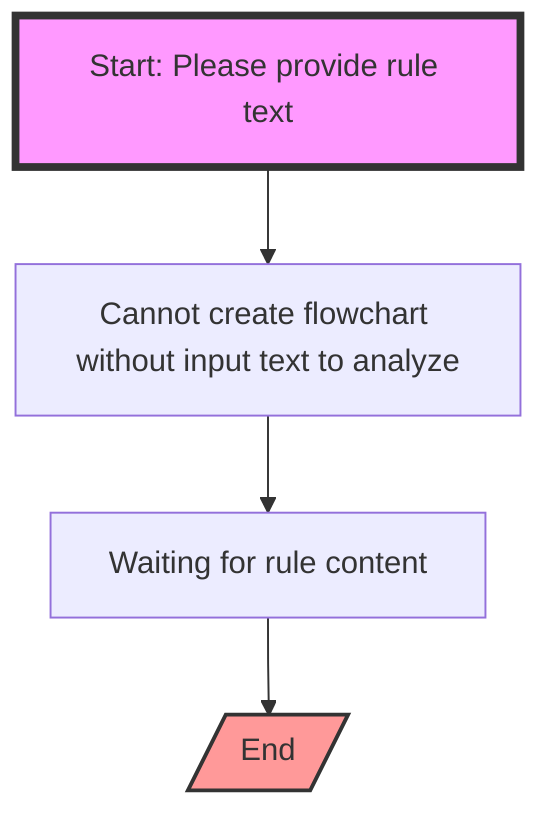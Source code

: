 flowchart TD
    S1["Start: Please provide rule text"] --> A["Cannot create flowchart without input text to analyze"]
    A --> B["Waiting for rule content"]
    B --> C[/"End"/]

    S1:::startClass
    C:::endClass
    classDef startClass fill:#f9f,stroke:#333,stroke-width:4px
    classDef endClass fill:#f99,stroke:#333,stroke-width:2px